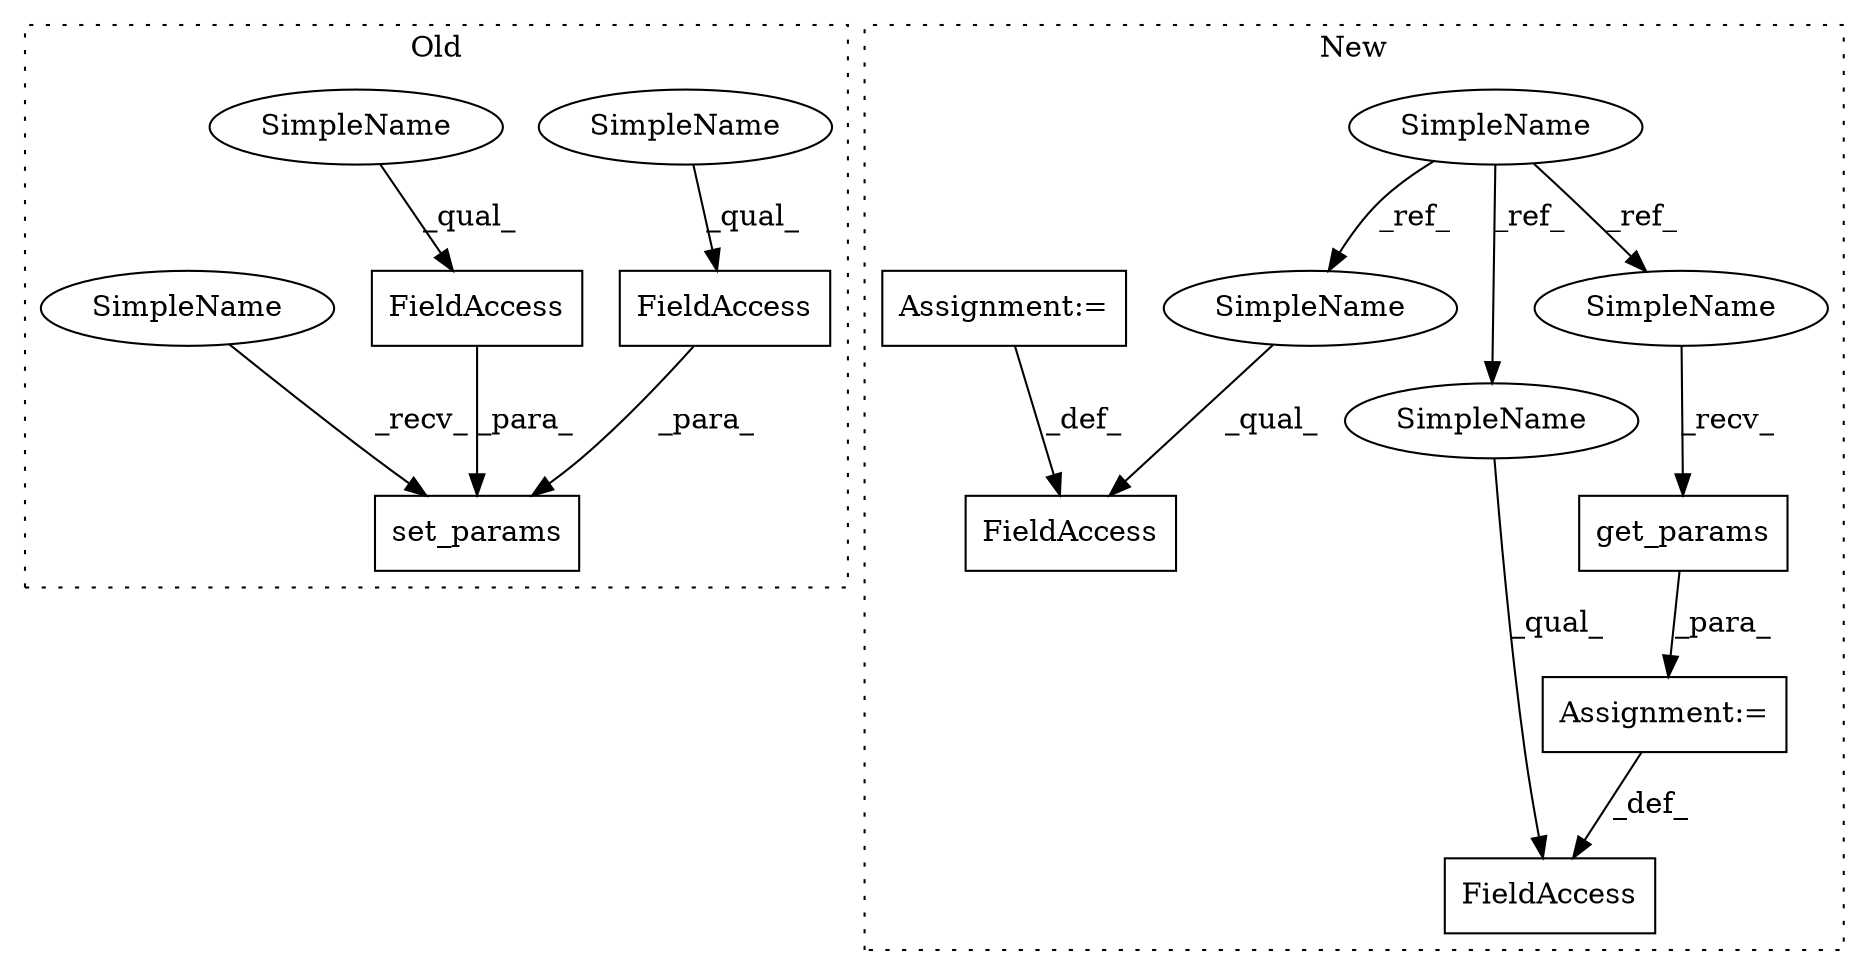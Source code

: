 digraph G {
subgraph cluster0 {
1 [label="set_params" a="32" s="8442,8526" l="11,1" shape="box"];
4 [label="FieldAccess" a="22" s="8505" l="10" shape="box"];
9 [label="FieldAccess" a="22" s="8477" l="12" shape="box"];
13 [label="SimpleName" a="42" s="8477" l="4" shape="ellipse"];
14 [label="SimpleName" a="42" s="8505" l="4" shape="ellipse"];
15 [label="SimpleName" a="42" s="8437" l="4" shape="ellipse"];
label = "Old";
style="dotted";
}
subgraph cluster1 {
2 [label="get_params" a="32" s="8888,8922" l="11,1" shape="box"];
3 [label="SimpleName" a="42" s="8629" l="4" shape="ellipse"];
5 [label="FieldAccess" a="22" s="8945" l="12" shape="box"];
6 [label="FieldAccess" a="22" s="8870" l="12" shape="box"];
7 [label="Assignment:=" a="7" s="8882" l="1" shape="box"];
8 [label="Assignment:=" a="7" s="8957" l="1" shape="box"];
10 [label="SimpleName" a="42" s="8945" l="4" shape="ellipse"];
11 [label="SimpleName" a="42" s="8870" l="4" shape="ellipse"];
12 [label="SimpleName" a="42" s="8883" l="4" shape="ellipse"];
label = "New";
style="dotted";
}
2 -> 7 [label="_para_"];
3 -> 10 [label="_ref_"];
3 -> 11 [label="_ref_"];
3 -> 12 [label="_ref_"];
4 -> 1 [label="_para_"];
7 -> 6 [label="_def_"];
8 -> 5 [label="_def_"];
9 -> 1 [label="_para_"];
10 -> 5 [label="_qual_"];
11 -> 6 [label="_qual_"];
12 -> 2 [label="_recv_"];
13 -> 9 [label="_qual_"];
14 -> 4 [label="_qual_"];
15 -> 1 [label="_recv_"];
}